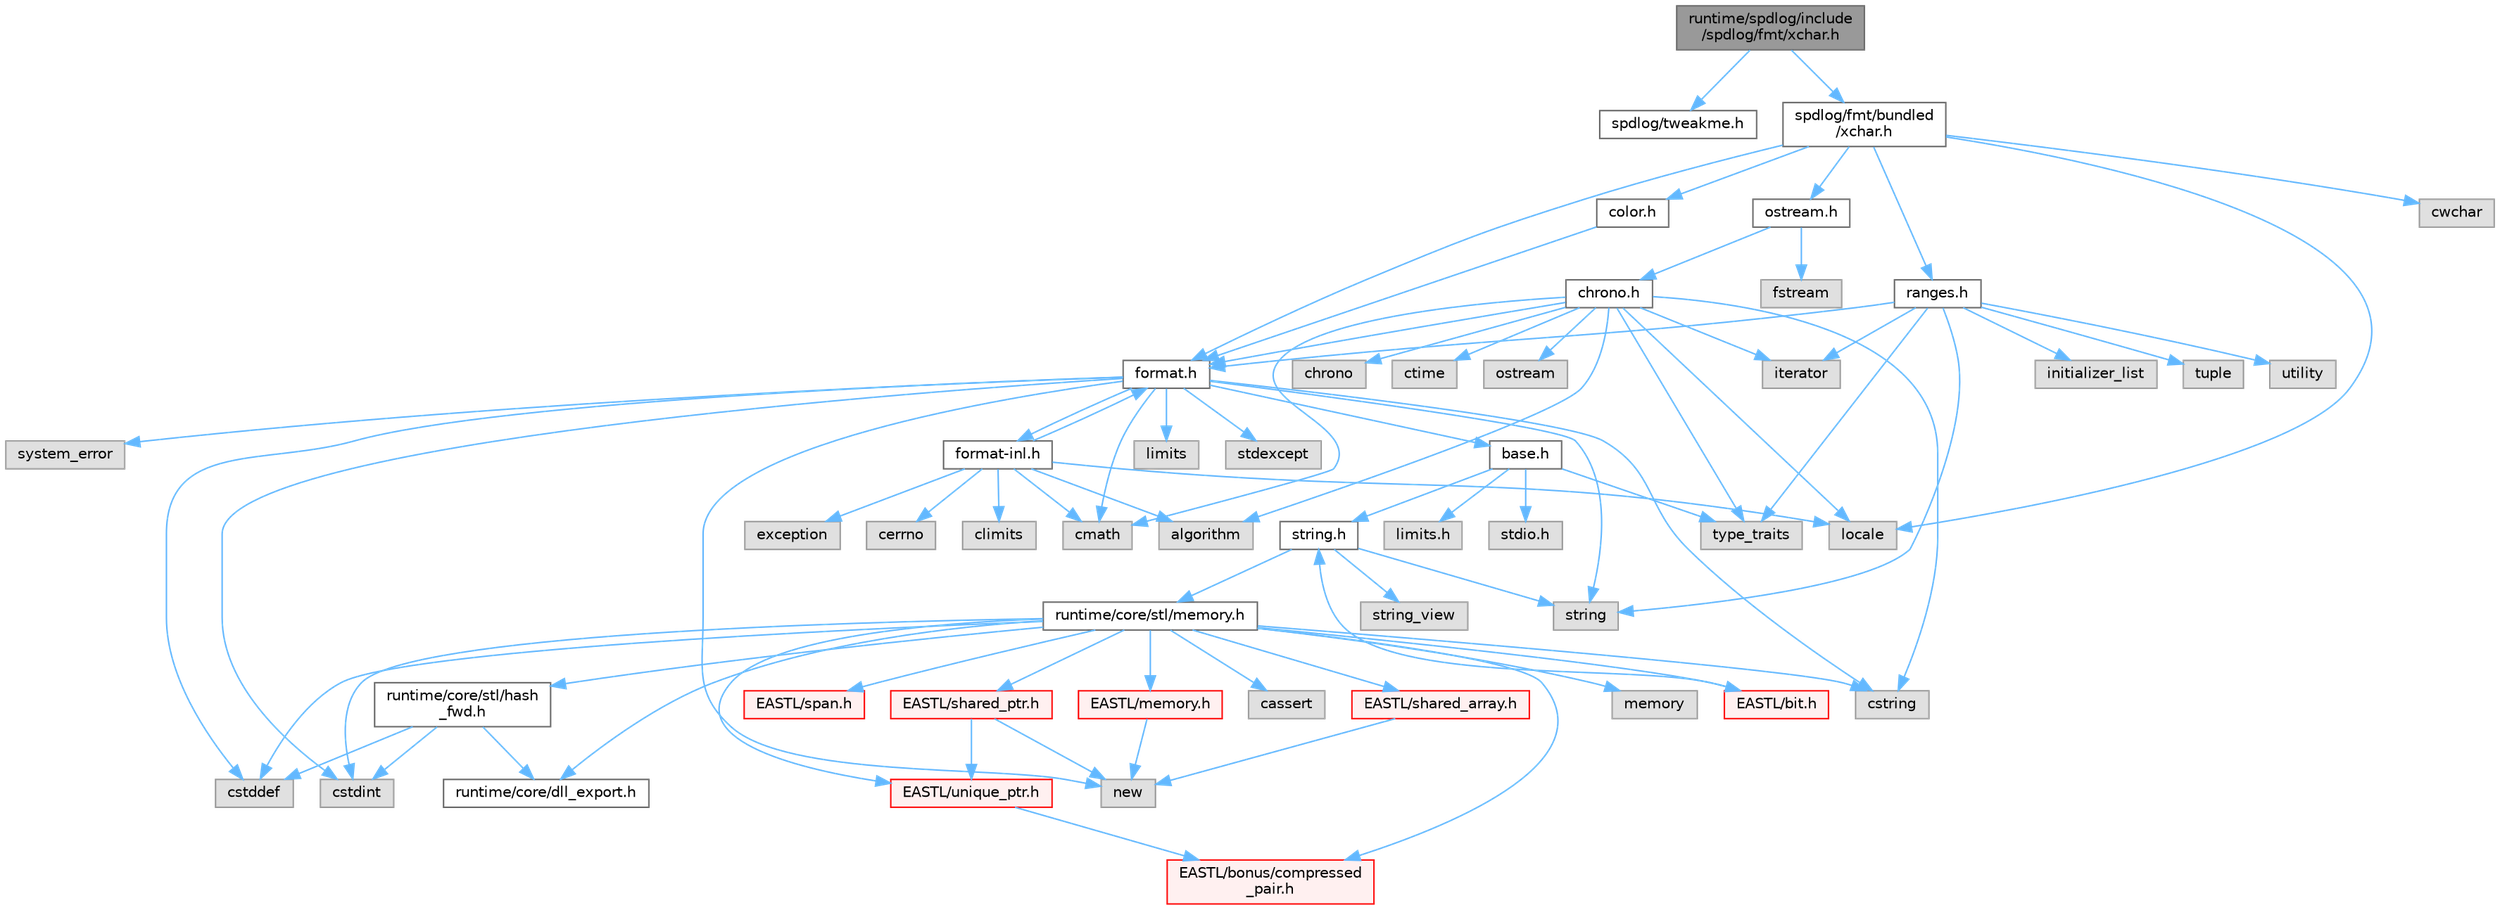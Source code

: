 digraph "runtime/spdlog/include/spdlog/fmt/xchar.h"
{
 // LATEX_PDF_SIZE
  bgcolor="transparent";
  edge [fontname=Helvetica,fontsize=10,labelfontname=Helvetica,labelfontsize=10];
  node [fontname=Helvetica,fontsize=10,shape=box,height=0.2,width=0.4];
  Node1 [id="Node000001",label="runtime/spdlog/include\l/spdlog/fmt/xchar.h",height=0.2,width=0.4,color="gray40", fillcolor="grey60", style="filled", fontcolor="black",tooltip=" "];
  Node1 -> Node2 [id="edge1_Node000001_Node000002",color="steelblue1",style="solid",tooltip=" "];
  Node2 [id="Node000002",label="spdlog/tweakme.h",height=0.2,width=0.4,color="grey40", fillcolor="white", style="filled",URL="$tweakme_8h.html",tooltip=" "];
  Node1 -> Node3 [id="edge2_Node000001_Node000003",color="steelblue1",style="solid",tooltip=" "];
  Node3 [id="Node000003",label="spdlog/fmt/bundled\l/xchar.h",height=0.2,width=0.4,color="grey40", fillcolor="white", style="filled",URL="$bundled_2xchar_8h.html",tooltip=" "];
  Node3 -> Node4 [id="edge3_Node000003_Node000004",color="steelblue1",style="solid",tooltip=" "];
  Node4 [id="Node000004",label="color.h",height=0.2,width=0.4,color="grey40", fillcolor="white", style="filled",URL="$spdlog_2include_2spdlog_2fmt_2bundled_2color_8h.html",tooltip=" "];
  Node4 -> Node5 [id="edge4_Node000004_Node000005",color="steelblue1",style="solid",tooltip=" "];
  Node5 [id="Node000005",label="format.h",height=0.2,width=0.4,color="grey40", fillcolor="white", style="filled",URL="$spdlog_2include_2spdlog_2fmt_2bundled_2format_8h.html",tooltip=" "];
  Node5 -> Node6 [id="edge5_Node000005_Node000006",color="steelblue1",style="solid",tooltip=" "];
  Node6 [id="Node000006",label="base.h",height=0.2,width=0.4,color="grey40", fillcolor="white", style="filled",URL="$base_8h.html",tooltip=" "];
  Node6 -> Node7 [id="edge6_Node000006_Node000007",color="steelblue1",style="solid",tooltip=" "];
  Node7 [id="Node000007",label="limits.h",height=0.2,width=0.4,color="grey60", fillcolor="#E0E0E0", style="filled",tooltip=" "];
  Node6 -> Node8 [id="edge7_Node000006_Node000008",color="steelblue1",style="solid",tooltip=" "];
  Node8 [id="Node000008",label="stdio.h",height=0.2,width=0.4,color="grey60", fillcolor="#E0E0E0", style="filled",tooltip=" "];
  Node6 -> Node9 [id="edge8_Node000006_Node000009",color="steelblue1",style="solid",tooltip=" "];
  Node9 [id="Node000009",label="string.h",height=0.2,width=0.4,color="grey40", fillcolor="white", style="filled",URL="$string_8h.html",tooltip=" "];
  Node9 -> Node10 [id="edge9_Node000009_Node000010",color="steelblue1",style="solid",tooltip=" "];
  Node10 [id="Node000010",label="string",height=0.2,width=0.4,color="grey60", fillcolor="#E0E0E0", style="filled",tooltip=" "];
  Node9 -> Node11 [id="edge10_Node000009_Node000011",color="steelblue1",style="solid",tooltip=" "];
  Node11 [id="Node000011",label="string_view",height=0.2,width=0.4,color="grey60", fillcolor="#E0E0E0", style="filled",tooltip=" "];
  Node9 -> Node12 [id="edge11_Node000009_Node000012",color="steelblue1",style="solid",tooltip=" "];
  Node12 [id="Node000012",label="runtime/core/stl/memory.h",height=0.2,width=0.4,color="grey40", fillcolor="white", style="filled",URL="$core_2stl_2memory_8h.html",tooltip=" "];
  Node12 -> Node13 [id="edge12_Node000012_Node000013",color="steelblue1",style="solid",tooltip=" "];
  Node13 [id="Node000013",label="cstddef",height=0.2,width=0.4,color="grey60", fillcolor="#E0E0E0", style="filled",tooltip=" "];
  Node12 -> Node14 [id="edge13_Node000012_Node000014",color="steelblue1",style="solid",tooltip=" "];
  Node14 [id="Node000014",label="cstdint",height=0.2,width=0.4,color="grey60", fillcolor="#E0E0E0", style="filled",tooltip=" "];
  Node12 -> Node15 [id="edge14_Node000012_Node000015",color="steelblue1",style="solid",tooltip=" "];
  Node15 [id="Node000015",label="cassert",height=0.2,width=0.4,color="grey60", fillcolor="#E0E0E0", style="filled",tooltip=" "];
  Node12 -> Node16 [id="edge15_Node000012_Node000016",color="steelblue1",style="solid",tooltip=" "];
  Node16 [id="Node000016",label="memory",height=0.2,width=0.4,color="grey60", fillcolor="#E0E0E0", style="filled",tooltip=" "];
  Node12 -> Node17 [id="edge16_Node000012_Node000017",color="steelblue1",style="solid",tooltip=" "];
  Node17 [id="Node000017",label="cstring",height=0.2,width=0.4,color="grey60", fillcolor="#E0E0E0", style="filled",tooltip=" "];
  Node12 -> Node18 [id="edge17_Node000012_Node000018",color="steelblue1",style="solid",tooltip=" "];
  Node18 [id="Node000018",label="EASTL/bit.h",height=0.2,width=0.4,color="red", fillcolor="#FFF0F0", style="filled",URL="$bit_8h.html",tooltip=" "];
  Node18 -> Node9 [id="edge18_Node000018_Node000009",color="steelblue1",style="solid",tooltip=" "];
  Node12 -> Node38 [id="edge19_Node000012_Node000038",color="steelblue1",style="solid",tooltip=" "];
  Node38 [id="Node000038",label="EASTL/memory.h",height=0.2,width=0.4,color="red", fillcolor="#FFF0F0", style="filled",URL="$_e_a_s_t_l_2include_2_e_a_s_t_l_2memory_8h.html",tooltip=" "];
  Node38 -> Node53 [id="edge20_Node000038_Node000053",color="steelblue1",style="solid",tooltip=" "];
  Node53 [id="Node000053",label="new",height=0.2,width=0.4,color="grey60", fillcolor="#E0E0E0", style="filled",tooltip=" "];
  Node12 -> Node66 [id="edge21_Node000012_Node000066",color="steelblue1",style="solid",tooltip=" "];
  Node66 [id="Node000066",label="EASTL/shared_array.h",height=0.2,width=0.4,color="red", fillcolor="#FFF0F0", style="filled",URL="$shared__array_8h.html",tooltip=" "];
  Node66 -> Node53 [id="edge22_Node000066_Node000053",color="steelblue1",style="solid",tooltip=" "];
  Node12 -> Node69 [id="edge23_Node000012_Node000069",color="steelblue1",style="solid",tooltip=" "];
  Node69 [id="Node000069",label="EASTL/unique_ptr.h",height=0.2,width=0.4,color="red", fillcolor="#FFF0F0", style="filled",URL="$unique__ptr_8h.html",tooltip=" "];
  Node69 -> Node70 [id="edge24_Node000069_Node000070",color="steelblue1",style="solid",tooltip=" "];
  Node70 [id="Node000070",label="EASTL/bonus/compressed\l_pair.h",height=0.2,width=0.4,color="red", fillcolor="#FFF0F0", style="filled",URL="$compressed__pair_8h.html",tooltip=" "];
  Node12 -> Node72 [id="edge25_Node000012_Node000072",color="steelblue1",style="solid",tooltip=" "];
  Node72 [id="Node000072",label="EASTL/shared_ptr.h",height=0.2,width=0.4,color="red", fillcolor="#FFF0F0", style="filled",URL="$shared__ptr_8h.html",tooltip=" "];
  Node72 -> Node69 [id="edge26_Node000072_Node000069",color="steelblue1",style="solid",tooltip=" "];
  Node72 -> Node53 [id="edge27_Node000072_Node000053",color="steelblue1",style="solid",tooltip=" "];
  Node12 -> Node152 [id="edge28_Node000012_Node000152",color="steelblue1",style="solid",tooltip=" "];
  Node152 [id="Node000152",label="EASTL/span.h",height=0.2,width=0.4,color="red", fillcolor="#FFF0F0", style="filled",URL="$span_8h.html",tooltip=" "];
  Node12 -> Node70 [id="edge29_Node000012_Node000070",color="steelblue1",style="solid",tooltip=" "];
  Node12 -> Node155 [id="edge30_Node000012_Node000155",color="steelblue1",style="solid",tooltip=" "];
  Node155 [id="Node000155",label="runtime/core/dll_export.h",height=0.2,width=0.4,color="grey40", fillcolor="white", style="filled",URL="$dll__export_8h.html",tooltip=" "];
  Node12 -> Node156 [id="edge31_Node000012_Node000156",color="steelblue1",style="solid",tooltip=" "];
  Node156 [id="Node000156",label="runtime/core/stl/hash\l_fwd.h",height=0.2,width=0.4,color="grey40", fillcolor="white", style="filled",URL="$hash__fwd_8h.html",tooltip=" "];
  Node156 -> Node13 [id="edge32_Node000156_Node000013",color="steelblue1",style="solid",tooltip=" "];
  Node156 -> Node14 [id="edge33_Node000156_Node000014",color="steelblue1",style="solid",tooltip=" "];
  Node156 -> Node155 [id="edge34_Node000156_Node000155",color="steelblue1",style="solid",tooltip=" "];
  Node6 -> Node68 [id="edge35_Node000006_Node000068",color="steelblue1",style="solid",tooltip=" "];
  Node68 [id="Node000068",label="type_traits",height=0.2,width=0.4,color="grey60", fillcolor="#E0E0E0", style="filled",tooltip=" "];
  Node5 -> Node157 [id="edge36_Node000005_Node000157",color="steelblue1",style="solid",tooltip=" "];
  Node157 [id="Node000157",label="cmath",height=0.2,width=0.4,color="grey60", fillcolor="#E0E0E0", style="filled",tooltip=" "];
  Node5 -> Node13 [id="edge37_Node000005_Node000013",color="steelblue1",style="solid",tooltip=" "];
  Node5 -> Node14 [id="edge38_Node000005_Node000014",color="steelblue1",style="solid",tooltip=" "];
  Node5 -> Node17 [id="edge39_Node000005_Node000017",color="steelblue1",style="solid",tooltip=" "];
  Node5 -> Node158 [id="edge40_Node000005_Node000158",color="steelblue1",style="solid",tooltip=" "];
  Node158 [id="Node000158",label="limits",height=0.2,width=0.4,color="grey60", fillcolor="#E0E0E0", style="filled",tooltip=" "];
  Node5 -> Node53 [id="edge41_Node000005_Node000053",color="steelblue1",style="solid",tooltip=" "];
  Node5 -> Node159 [id="edge42_Node000005_Node000159",color="steelblue1",style="solid",tooltip=" "];
  Node159 [id="Node000159",label="stdexcept",height=0.2,width=0.4,color="grey60", fillcolor="#E0E0E0", style="filled",tooltip=" "];
  Node5 -> Node10 [id="edge43_Node000005_Node000010",color="steelblue1",style="solid",tooltip=" "];
  Node5 -> Node160 [id="edge44_Node000005_Node000160",color="steelblue1",style="solid",tooltip=" "];
  Node160 [id="Node000160",label="system_error",height=0.2,width=0.4,color="grey60", fillcolor="#E0E0E0", style="filled",tooltip=" "];
  Node5 -> Node161 [id="edge45_Node000005_Node000161",color="steelblue1",style="solid",tooltip=" "];
  Node161 [id="Node000161",label="format-inl.h",height=0.2,width=0.4,color="grey40", fillcolor="white", style="filled",URL="$format-inl_8h.html",tooltip=" "];
  Node161 -> Node162 [id="edge46_Node000161_Node000162",color="steelblue1",style="solid",tooltip=" "];
  Node162 [id="Node000162",label="algorithm",height=0.2,width=0.4,color="grey60", fillcolor="#E0E0E0", style="filled",tooltip=" "];
  Node161 -> Node163 [id="edge47_Node000161_Node000163",color="steelblue1",style="solid",tooltip=" "];
  Node163 [id="Node000163",label="cerrno",height=0.2,width=0.4,color="grey60", fillcolor="#E0E0E0", style="filled",tooltip=" "];
  Node161 -> Node164 [id="edge48_Node000161_Node000164",color="steelblue1",style="solid",tooltip=" "];
  Node164 [id="Node000164",label="climits",height=0.2,width=0.4,color="grey60", fillcolor="#E0E0E0", style="filled",tooltip=" "];
  Node161 -> Node157 [id="edge49_Node000161_Node000157",color="steelblue1",style="solid",tooltip=" "];
  Node161 -> Node165 [id="edge50_Node000161_Node000165",color="steelblue1",style="solid",tooltip=" "];
  Node165 [id="Node000165",label="exception",height=0.2,width=0.4,color="grey60", fillcolor="#E0E0E0", style="filled",tooltip=" "];
  Node161 -> Node5 [id="edge51_Node000161_Node000005",color="steelblue1",style="solid",tooltip=" "];
  Node161 -> Node166 [id="edge52_Node000161_Node000166",color="steelblue1",style="solid",tooltip=" "];
  Node166 [id="Node000166",label="locale",height=0.2,width=0.4,color="grey60", fillcolor="#E0E0E0", style="filled",tooltip=" "];
  Node3 -> Node5 [id="edge53_Node000003_Node000005",color="steelblue1",style="solid",tooltip=" "];
  Node3 -> Node167 [id="edge54_Node000003_Node000167",color="steelblue1",style="solid",tooltip=" "];
  Node167 [id="Node000167",label="ostream.h",height=0.2,width=0.4,color="grey40", fillcolor="white", style="filled",URL="$ostream_8h.html",tooltip=" "];
  Node167 -> Node168 [id="edge55_Node000167_Node000168",color="steelblue1",style="solid",tooltip=" "];
  Node168 [id="Node000168",label="fstream",height=0.2,width=0.4,color="grey60", fillcolor="#E0E0E0", style="filled",tooltip=" "];
  Node167 -> Node169 [id="edge56_Node000167_Node000169",color="steelblue1",style="solid",tooltip=" "];
  Node169 [id="Node000169",label="chrono.h",height=0.2,width=0.4,color="grey40", fillcolor="white", style="filled",URL="$spdlog_2include_2spdlog_2fmt_2bundled_2chrono_8h.html",tooltip=" "];
  Node169 -> Node162 [id="edge57_Node000169_Node000162",color="steelblue1",style="solid",tooltip=" "];
  Node169 -> Node170 [id="edge58_Node000169_Node000170",color="steelblue1",style="solid",tooltip=" "];
  Node170 [id="Node000170",label="chrono",height=0.2,width=0.4,color="grey60", fillcolor="#E0E0E0", style="filled",tooltip=" "];
  Node169 -> Node157 [id="edge59_Node000169_Node000157",color="steelblue1",style="solid",tooltip=" "];
  Node169 -> Node17 [id="edge60_Node000169_Node000017",color="steelblue1",style="solid",tooltip=" "];
  Node169 -> Node171 [id="edge61_Node000169_Node000171",color="steelblue1",style="solid",tooltip=" "];
  Node171 [id="Node000171",label="ctime",height=0.2,width=0.4,color="grey60", fillcolor="#E0E0E0", style="filled",tooltip=" "];
  Node169 -> Node172 [id="edge62_Node000169_Node000172",color="steelblue1",style="solid",tooltip=" "];
  Node172 [id="Node000172",label="iterator",height=0.2,width=0.4,color="grey60", fillcolor="#E0E0E0", style="filled",tooltip=" "];
  Node169 -> Node166 [id="edge63_Node000169_Node000166",color="steelblue1",style="solid",tooltip=" "];
  Node169 -> Node173 [id="edge64_Node000169_Node000173",color="steelblue1",style="solid",tooltip=" "];
  Node173 [id="Node000173",label="ostream",height=0.2,width=0.4,color="grey60", fillcolor="#E0E0E0", style="filled",tooltip=" "];
  Node169 -> Node68 [id="edge65_Node000169_Node000068",color="steelblue1",style="solid",tooltip=" "];
  Node169 -> Node5 [id="edge66_Node000169_Node000005",color="steelblue1",style="solid",tooltip=" "];
  Node3 -> Node174 [id="edge67_Node000003_Node000174",color="steelblue1",style="solid",tooltip=" "];
  Node174 [id="Node000174",label="ranges.h",height=0.2,width=0.4,color="grey40", fillcolor="white", style="filled",URL="$bundled_2ranges_8h.html",tooltip=" "];
  Node174 -> Node175 [id="edge68_Node000174_Node000175",color="steelblue1",style="solid",tooltip=" "];
  Node175 [id="Node000175",label="initializer_list",height=0.2,width=0.4,color="grey60", fillcolor="#E0E0E0", style="filled",tooltip=" "];
  Node174 -> Node172 [id="edge69_Node000174_Node000172",color="steelblue1",style="solid",tooltip=" "];
  Node174 -> Node10 [id="edge70_Node000174_Node000010",color="steelblue1",style="solid",tooltip=" "];
  Node174 -> Node176 [id="edge71_Node000174_Node000176",color="steelblue1",style="solid",tooltip=" "];
  Node176 [id="Node000176",label="tuple",height=0.2,width=0.4,color="grey60", fillcolor="#E0E0E0", style="filled",tooltip=" "];
  Node174 -> Node68 [id="edge72_Node000174_Node000068",color="steelblue1",style="solid",tooltip=" "];
  Node174 -> Node63 [id="edge73_Node000174_Node000063",color="steelblue1",style="solid",tooltip=" "];
  Node63 [id="Node000063",label="utility",height=0.2,width=0.4,color="grey60", fillcolor="#E0E0E0", style="filled",tooltip=" "];
  Node174 -> Node5 [id="edge74_Node000174_Node000005",color="steelblue1",style="solid",tooltip=" "];
  Node3 -> Node177 [id="edge75_Node000003_Node000177",color="steelblue1",style="solid",tooltip=" "];
  Node177 [id="Node000177",label="cwchar",height=0.2,width=0.4,color="grey60", fillcolor="#E0E0E0", style="filled",tooltip=" "];
  Node3 -> Node166 [id="edge76_Node000003_Node000166",color="steelblue1",style="solid",tooltip=" "];
}

